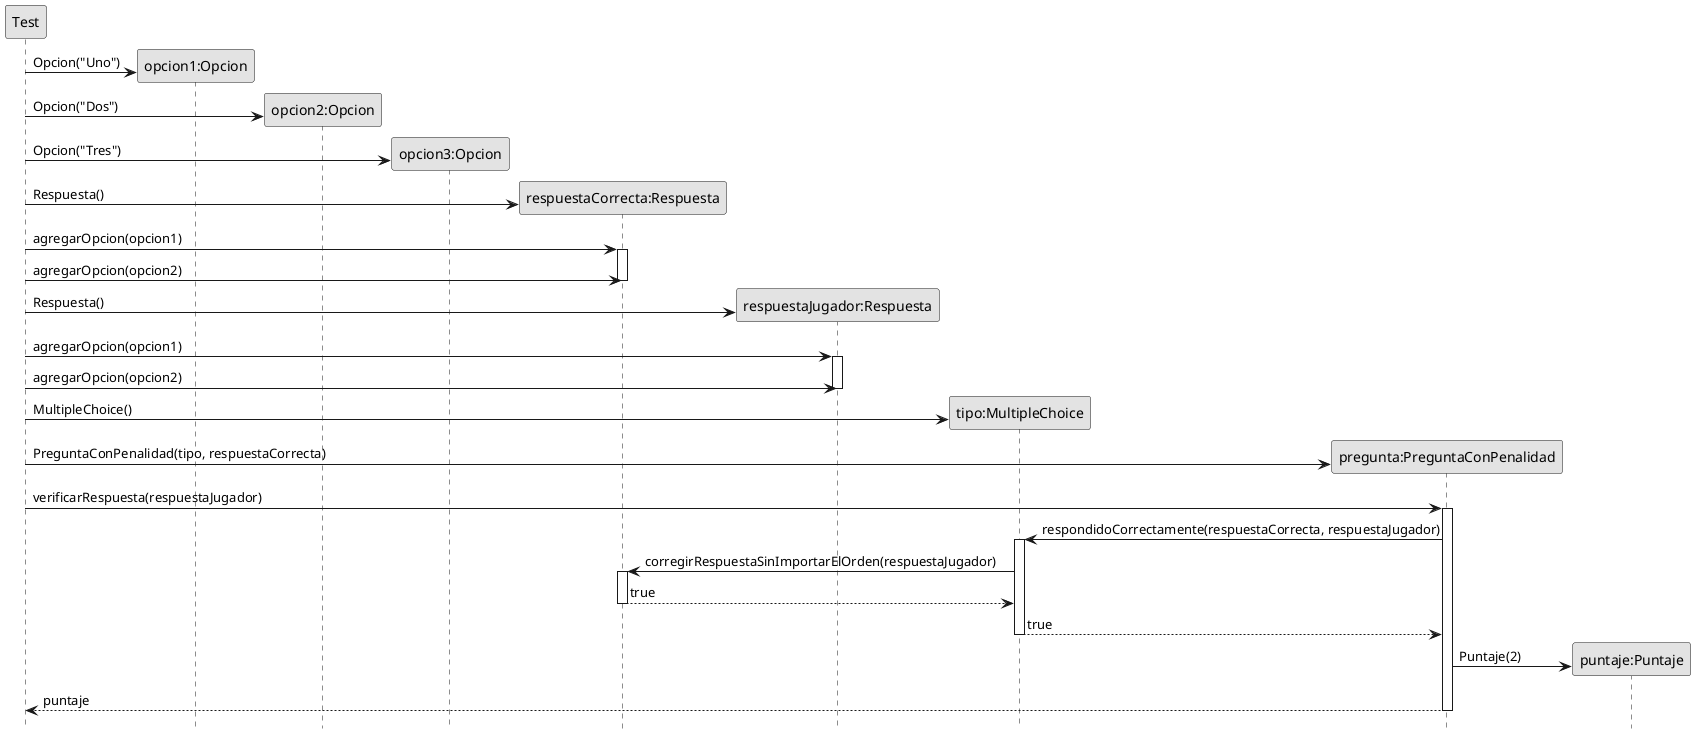 @startuml

skinparam monochrome true
hide footbox

participant "Test" as actor
participant "opcion1:Opcion" as opcion1
participant "opcion2:Opcion" as opcion2
participant "opcion3:Opcion" as opcion3
participant "respuestaCorrecta:Respuesta" as respuestaCorrecta
participant "respuestaJugador:Respuesta" as respuestaJugador
participant "tipo:MultipleChoice" as tipo
participant "pregunta:PreguntaConPenalidad" as pregunta
participant "puntaje:Puntaje" as puntaje

create opcion1
actor -> opcion1: Opcion("Uno")
create opcion2
actor -> opcion2: Opcion("Dos")
create opcion3
actor -> opcion3: Opcion("Tres")
create respuestaCorrecta
actor -> respuestaCorrecta: Respuesta()
actor -> respuestaCorrecta: agregarOpcion(opcion1)
activate respuestaCorrecta
actor -> respuestaCorrecta: agregarOpcion(opcion2)
deactivate respuestaCorrecta
create respuestaJugador
actor -> respuestaJugador: Respuesta()
actor -> respuestaJugador: agregarOpcion(opcion1)
activate respuestaJugador
actor -> respuestaJugador: agregarOpcion(opcion2)
deactivate respuestaJugador
create tipo
actor -> tipo: MultipleChoice()
create pregunta
actor -> pregunta: PreguntaConPenalidad(tipo, respuestaCorrecta)
actor -> pregunta: verificarRespuesta(respuestaJugador)
activate pregunta
pregunta -> tipo: respondidoCorrectamente(respuestaCorrecta, respuestaJugador)
activate tipo
tipo -> respuestaCorrecta: corregirRespuestaSinImportarElOrden(respuestaJugador)
activate respuestaCorrecta
respuestaCorrecta --> tipo: true
deactivate respuestaCorrecta
tipo --> pregunta: true
deactivate tipo
create puntaje
pregunta -> puntaje: Puntaje(2)
pregunta --> actor: puntaje
deactivate pregunta

@enduml